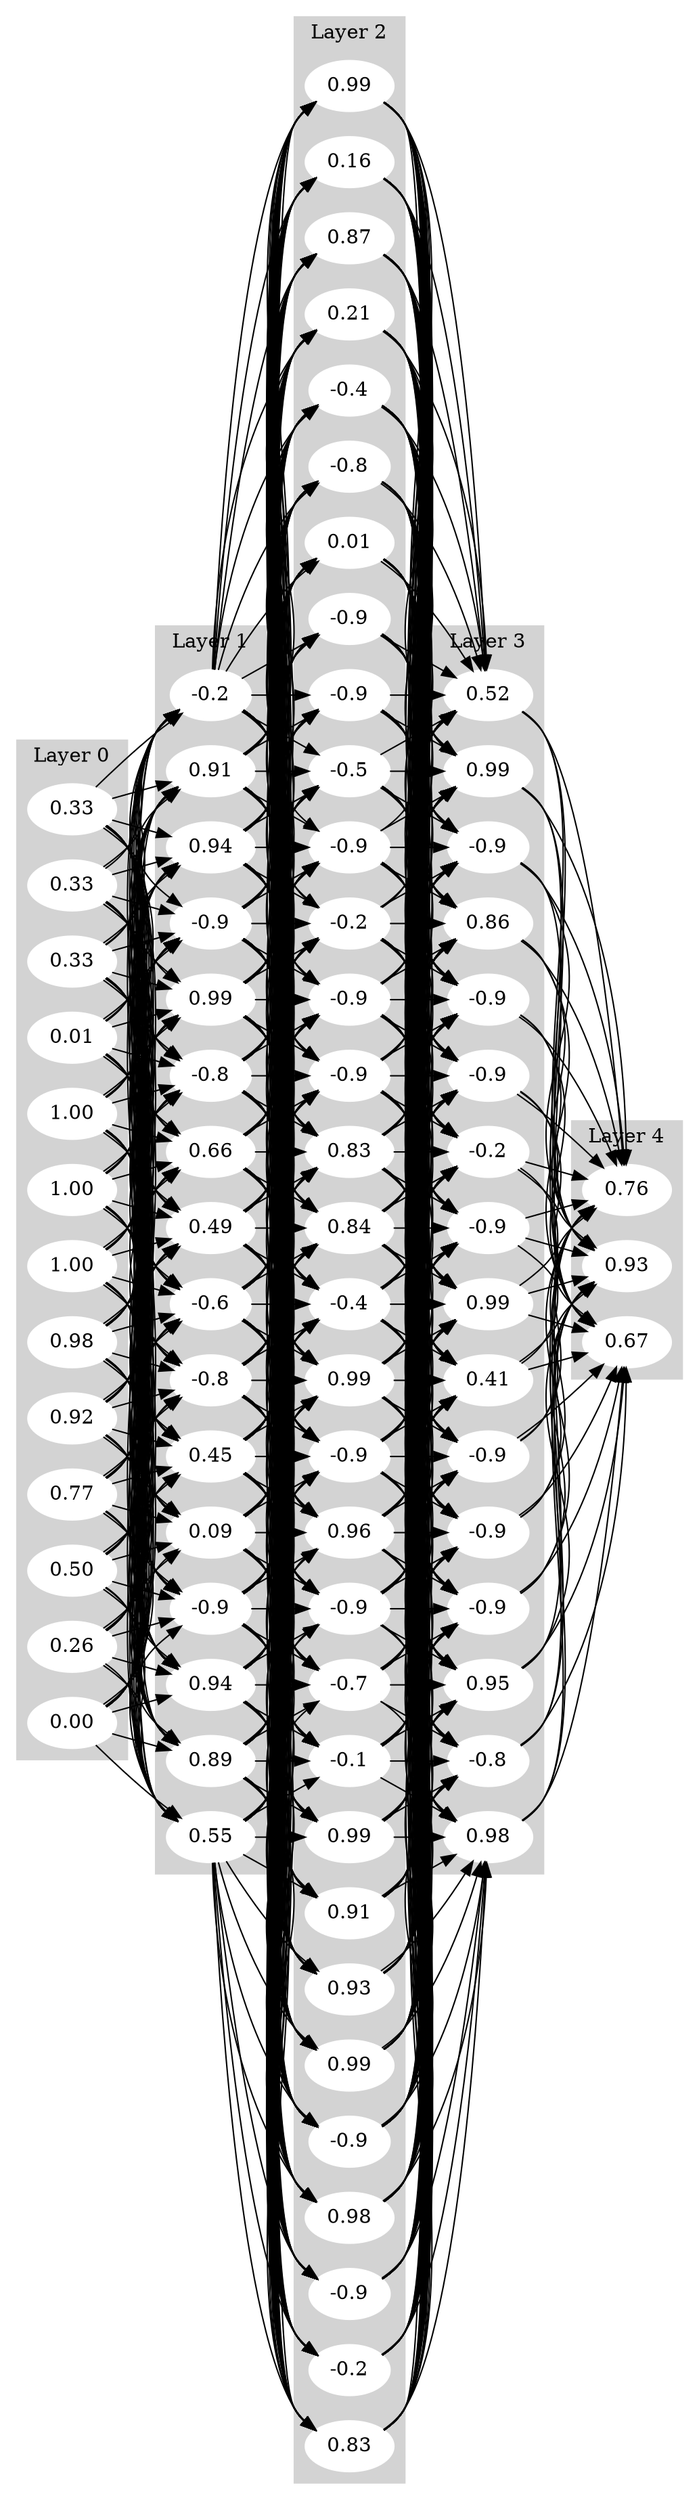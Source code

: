 digraph G {
  rankdir=LR;
  subgraph cluster_0 {
    style=filled;
    color=lightgrey;
    node [style=filled,color=white];
    i0h0 [style=filled, color=white, label="1.00"];
    i0h1 [style=filled, color=white, label="1.00"];
    i0h2 [style=filled, color=white, label="1.00"];
    i0h3 [style=filled, color=white, label="0.98"];
    i0h4 [style=filled, color=white, label="0.92"];
    i0h5 [style=filled, color=white, label="0.77"];
    i0h6 [style=filled, color=white, label="0.50"];
    i0h7 [style=filled, color=white, label="0.26"];
    i0h8 [style=filled, color=white, label="0.00"];
    i0h9 [style=filled, color=white, label="0.33"];
    i0h10 [style=filled, color=white, label="0.33"];
    i0h11 [style=filled, color=white, label="0.33"];
    i0h12 [style=filled, color=white, label="0.01"];
    label = "Layer 0";
  }
  subgraph cluster_1 {
    style=filled;
    color=lightgrey;
    node [style=filled,color=white];
    i1h0 [style=filled, color=white, label="-0.6"];
    i1h1 [style=filled, color=white, label="-0.8"];
    i1h2 [style=filled, color=white, label="0.45"];
    i1h3 [style=filled, color=white, label="0.09"];
    i1h4 [style=filled, color=white, label="-0.9"];
    i1h5 [style=filled, color=white, label="0.94"];
    i1h6 [style=filled, color=white, label="0.89"];
    i1h7 [style=filled, color=white, label="0.55"];
    i1h8 [style=filled, color=white, label="-0.2"];
    i1h9 [style=filled, color=white, label="0.91"];
    i1h10 [style=filled, color=white, label="0.94"];
    i1h11 [style=filled, color=white, label="-0.9"];
    i1h12 [style=filled, color=white, label="0.99"];
    i1h13 [style=filled, color=white, label="-0.8"];
    i1h14 [style=filled, color=white, label="0.66"];
    i1h15 [style=filled, color=white, label="0.49"];
    label = "Layer 1";
  }
  subgraph cluster_2 {
    style=filled;
    color=lightgrey;
    node [style=filled,color=white];
    i2h0 [style=filled, color=white, label="-0.9"];
    i2h1 [style=filled, color=white, label="-0.5"];
    i2h2 [style=filled, color=white, label="-0.9"];
    i2h3 [style=filled, color=white, label="-0.2"];
    i2h4 [style=filled, color=white, label="-0.9"];
    i2h5 [style=filled, color=white, label="-0.9"];
    i2h6 [style=filled, color=white, label="0.83"];
    i2h7 [style=filled, color=white, label="0.84"];
    i2h8 [style=filled, color=white, label="-0.4"];
    i2h9 [style=filled, color=white, label="0.99"];
    i2h10 [style=filled, color=white, label="-0.9"];
    i2h11 [style=filled, color=white, label="0.96"];
    i2h12 [style=filled, color=white, label="-0.9"];
    i2h13 [style=filled, color=white, label="-0.7"];
    i2h14 [style=filled, color=white, label="-0.1"];
    i2h15 [style=filled, color=white, label="0.99"];
    i2h16 [style=filled, color=white, label="0.91"];
    i2h17 [style=filled, color=white, label="0.93"];
    i2h18 [style=filled, color=white, label="0.99"];
    i2h19 [style=filled, color=white, label="-0.9"];
    i2h20 [style=filled, color=white, label="0.98"];
    i2h21 [style=filled, color=white, label="-0.9"];
    i2h22 [style=filled, color=white, label="-0.2"];
    i2h23 [style=filled, color=white, label="0.83"];
    i2h24 [style=filled, color=white, label="0.99"];
    i2h25 [style=filled, color=white, label="0.16"];
    i2h26 [style=filled, color=white, label="0.87"];
    i2h27 [style=filled, color=white, label="0.21"];
    i2h28 [style=filled, color=white, label="-0.4"];
    i2h29 [style=filled, color=white, label="-0.8"];
    i2h30 [style=filled, color=white, label="0.01"];
    i2h31 [style=filled, color=white, label="-0.9"];
    label = "Layer 2";
  }
  subgraph cluster_3 {
    style=filled;
    color=lightgrey;
    node [style=filled,color=white];
    i3h0 [style=filled, color=white, label="0.99"];
    i3h1 [style=filled, color=white, label="0.41"];
    i3h2 [style=filled, color=white, label="-0.9"];
    i3h3 [style=filled, color=white, label="-0.9"];
    i3h4 [style=filled, color=white, label="-0.9"];
    i3h5 [style=filled, color=white, label="0.95"];
    i3h6 [style=filled, color=white, label="-0.8"];
    i3h7 [style=filled, color=white, label="0.98"];
    i3h8 [style=filled, color=white, label="0.52"];
    i3h9 [style=filled, color=white, label="0.99"];
    i3h10 [style=filled, color=white, label="-0.9"];
    i3h11 [style=filled, color=white, label="0.86"];
    i3h12 [style=filled, color=white, label="-0.9"];
    i3h13 [style=filled, color=white, label="-0.9"];
    i3h14 [style=filled, color=white, label="-0.2"];
    i3h15 [style=filled, color=white, label="-0.9"];
    label = "Layer 3";
  }
  subgraph cluster_4 {
    style=filled;
    color=lightgrey;
    node [style=filled,color=white];
    i4h0 [style=filled, color=white, label="0.67"];
    i4h1 [style=filled, color=white, label="0.76"];
    i4h2 [style=filled, color=white, label="0.93"];
    label = "Layer 4";
  }
  i0h0 -> i1h0;
  i0h0 -> i1h1;
  i0h0 -> i1h2;
  i0h0 -> i1h3;
  i0h0 -> i1h4;
  i0h0 -> i1h5;
  i0h0 -> i1h6;
  i0h0 -> i1h7;
  i0h0 -> i1h8;
  i0h0 -> i1h9;
  i0h0 -> i1h10;
  i0h0 -> i1h11;
  i0h0 -> i1h12;
  i0h0 -> i1h13;
  i0h0 -> i1h14;
  i0h0 -> i1h15;
  i0h1 -> i1h0;
  i0h1 -> i1h1;
  i0h1 -> i1h2;
  i0h1 -> i1h3;
  i0h1 -> i1h4;
  i0h1 -> i1h5;
  i0h1 -> i1h6;
  i0h1 -> i1h7;
  i0h1 -> i1h8;
  i0h1 -> i1h9;
  i0h1 -> i1h10;
  i0h1 -> i1h11;
  i0h1 -> i1h12;
  i0h1 -> i1h13;
  i0h1 -> i1h14;
  i0h1 -> i1h15;
  i0h2 -> i1h0;
  i0h2 -> i1h1;
  i0h2 -> i1h2;
  i0h2 -> i1h3;
  i0h2 -> i1h4;
  i0h2 -> i1h5;
  i0h2 -> i1h6;
  i0h2 -> i1h7;
  i0h2 -> i1h8;
  i0h2 -> i1h9;
  i0h2 -> i1h10;
  i0h2 -> i1h11;
  i0h2 -> i1h12;
  i0h2 -> i1h13;
  i0h2 -> i1h14;
  i0h2 -> i1h15;
  i0h3 -> i1h0;
  i0h3 -> i1h1;
  i0h3 -> i1h2;
  i0h3 -> i1h3;
  i0h3 -> i1h4;
  i0h3 -> i1h5;
  i0h3 -> i1h6;
  i0h3 -> i1h7;
  i0h3 -> i1h8;
  i0h3 -> i1h9;
  i0h3 -> i1h10;
  i0h3 -> i1h11;
  i0h3 -> i1h12;
  i0h3 -> i1h13;
  i0h3 -> i1h14;
  i0h3 -> i1h15;
  i0h4 -> i1h0;
  i0h4 -> i1h1;
  i0h4 -> i1h2;
  i0h4 -> i1h3;
  i0h4 -> i1h4;
  i0h4 -> i1h5;
  i0h4 -> i1h6;
  i0h4 -> i1h7;
  i0h4 -> i1h8;
  i0h4 -> i1h9;
  i0h4 -> i1h10;
  i0h4 -> i1h11;
  i0h4 -> i1h12;
  i0h4 -> i1h13;
  i0h4 -> i1h14;
  i0h4 -> i1h15;
  i0h5 -> i1h0;
  i0h5 -> i1h1;
  i0h5 -> i1h2;
  i0h5 -> i1h3;
  i0h5 -> i1h4;
  i0h5 -> i1h5;
  i0h5 -> i1h6;
  i0h5 -> i1h7;
  i0h5 -> i1h8;
  i0h5 -> i1h9;
  i0h5 -> i1h10;
  i0h5 -> i1h11;
  i0h5 -> i1h12;
  i0h5 -> i1h13;
  i0h5 -> i1h14;
  i0h5 -> i1h15;
  i0h6 -> i1h0;
  i0h6 -> i1h1;
  i0h6 -> i1h2;
  i0h6 -> i1h3;
  i0h6 -> i1h4;
  i0h6 -> i1h5;
  i0h6 -> i1h6;
  i0h6 -> i1h7;
  i0h6 -> i1h8;
  i0h6 -> i1h9;
  i0h6 -> i1h10;
  i0h6 -> i1h11;
  i0h6 -> i1h12;
  i0h6 -> i1h13;
  i0h6 -> i1h14;
  i0h6 -> i1h15;
  i0h7 -> i1h0;
  i0h7 -> i1h1;
  i0h7 -> i1h2;
  i0h7 -> i1h3;
  i0h7 -> i1h4;
  i0h7 -> i1h5;
  i0h7 -> i1h6;
  i0h7 -> i1h7;
  i0h7 -> i1h8;
  i0h7 -> i1h9;
  i0h7 -> i1h10;
  i0h7 -> i1h11;
  i0h7 -> i1h12;
  i0h7 -> i1h13;
  i0h7 -> i1h14;
  i0h7 -> i1h15;
  i0h8 -> i1h0;
  i0h8 -> i1h1;
  i0h8 -> i1h2;
  i0h8 -> i1h3;
  i0h8 -> i1h4;
  i0h8 -> i1h5;
  i0h8 -> i1h6;
  i0h8 -> i1h7;
  i0h8 -> i1h8;
  i0h8 -> i1h9;
  i0h8 -> i1h10;
  i0h8 -> i1h11;
  i0h8 -> i1h12;
  i0h8 -> i1h13;
  i0h8 -> i1h14;
  i0h8 -> i1h15;
  i0h9 -> i1h0;
  i0h9 -> i1h1;
  i0h9 -> i1h2;
  i0h9 -> i1h3;
  i0h9 -> i1h4;
  i0h9 -> i1h5;
  i0h9 -> i1h6;
  i0h9 -> i1h7;
  i0h9 -> i1h8;
  i0h9 -> i1h9;
  i0h9 -> i1h10;
  i0h9 -> i1h11;
  i0h9 -> i1h12;
  i0h9 -> i1h13;
  i0h9 -> i1h14;
  i0h9 -> i1h15;
  i0h10 -> i1h0;
  i0h10 -> i1h1;
  i0h10 -> i1h2;
  i0h10 -> i1h3;
  i0h10 -> i1h4;
  i0h10 -> i1h5;
  i0h10 -> i1h6;
  i0h10 -> i1h7;
  i0h10 -> i1h8;
  i0h10 -> i1h9;
  i0h10 -> i1h10;
  i0h10 -> i1h11;
  i0h10 -> i1h12;
  i0h10 -> i1h13;
  i0h10 -> i1h14;
  i0h10 -> i1h15;
  i0h11 -> i1h0;
  i0h11 -> i1h1;
  i0h11 -> i1h2;
  i0h11 -> i1h3;
  i0h11 -> i1h4;
  i0h11 -> i1h5;
  i0h11 -> i1h6;
  i0h11 -> i1h7;
  i0h11 -> i1h8;
  i0h11 -> i1h9;
  i0h11 -> i1h10;
  i0h11 -> i1h11;
  i0h11 -> i1h12;
  i0h11 -> i1h13;
  i0h11 -> i1h14;
  i0h11 -> i1h15;
  i0h12 -> i1h0;
  i0h12 -> i1h1;
  i0h12 -> i1h2;
  i0h12 -> i1h3;
  i0h12 -> i1h4;
  i0h12 -> i1h5;
  i0h12 -> i1h6;
  i0h12 -> i1h7;
  i0h12 -> i1h8;
  i0h12 -> i1h9;
  i0h12 -> i1h10;
  i0h12 -> i1h11;
  i0h12 -> i1h12;
  i0h12 -> i1h13;
  i0h12 -> i1h14;
  i0h12 -> i1h15;
  i1h0 -> i2h0;
  i1h0 -> i2h1;
  i1h0 -> i2h2;
  i1h0 -> i2h3;
  i1h0 -> i2h4;
  i1h0 -> i2h5;
  i1h0 -> i2h6;
  i1h0 -> i2h7;
  i1h0 -> i2h8;
  i1h0 -> i2h9;
  i1h0 -> i2h10;
  i1h0 -> i2h11;
  i1h0 -> i2h12;
  i1h0 -> i2h13;
  i1h0 -> i2h14;
  i1h0 -> i2h15;
  i1h0 -> i2h16;
  i1h0 -> i2h17;
  i1h0 -> i2h18;
  i1h0 -> i2h19;
  i1h0 -> i2h20;
  i1h0 -> i2h21;
  i1h0 -> i2h22;
  i1h0 -> i2h23;
  i1h0 -> i2h24;
  i1h0 -> i2h25;
  i1h0 -> i2h26;
  i1h0 -> i2h27;
  i1h0 -> i2h28;
  i1h0 -> i2h29;
  i1h0 -> i2h30;
  i1h0 -> i2h31;
  i1h1 -> i2h0;
  i1h1 -> i2h1;
  i1h1 -> i2h2;
  i1h1 -> i2h3;
  i1h1 -> i2h4;
  i1h1 -> i2h5;
  i1h1 -> i2h6;
  i1h1 -> i2h7;
  i1h1 -> i2h8;
  i1h1 -> i2h9;
  i1h1 -> i2h10;
  i1h1 -> i2h11;
  i1h1 -> i2h12;
  i1h1 -> i2h13;
  i1h1 -> i2h14;
  i1h1 -> i2h15;
  i1h1 -> i2h16;
  i1h1 -> i2h17;
  i1h1 -> i2h18;
  i1h1 -> i2h19;
  i1h1 -> i2h20;
  i1h1 -> i2h21;
  i1h1 -> i2h22;
  i1h1 -> i2h23;
  i1h1 -> i2h24;
  i1h1 -> i2h25;
  i1h1 -> i2h26;
  i1h1 -> i2h27;
  i1h1 -> i2h28;
  i1h1 -> i2h29;
  i1h1 -> i2h30;
  i1h1 -> i2h31;
  i1h2 -> i2h0;
  i1h2 -> i2h1;
  i1h2 -> i2h2;
  i1h2 -> i2h3;
  i1h2 -> i2h4;
  i1h2 -> i2h5;
  i1h2 -> i2h6;
  i1h2 -> i2h7;
  i1h2 -> i2h8;
  i1h2 -> i2h9;
  i1h2 -> i2h10;
  i1h2 -> i2h11;
  i1h2 -> i2h12;
  i1h2 -> i2h13;
  i1h2 -> i2h14;
  i1h2 -> i2h15;
  i1h2 -> i2h16;
  i1h2 -> i2h17;
  i1h2 -> i2h18;
  i1h2 -> i2h19;
  i1h2 -> i2h20;
  i1h2 -> i2h21;
  i1h2 -> i2h22;
  i1h2 -> i2h23;
  i1h2 -> i2h24;
  i1h2 -> i2h25;
  i1h2 -> i2h26;
  i1h2 -> i2h27;
  i1h2 -> i2h28;
  i1h2 -> i2h29;
  i1h2 -> i2h30;
  i1h2 -> i2h31;
  i1h3 -> i2h0;
  i1h3 -> i2h1;
  i1h3 -> i2h2;
  i1h3 -> i2h3;
  i1h3 -> i2h4;
  i1h3 -> i2h5;
  i1h3 -> i2h6;
  i1h3 -> i2h7;
  i1h3 -> i2h8;
  i1h3 -> i2h9;
  i1h3 -> i2h10;
  i1h3 -> i2h11;
  i1h3 -> i2h12;
  i1h3 -> i2h13;
  i1h3 -> i2h14;
  i1h3 -> i2h15;
  i1h3 -> i2h16;
  i1h3 -> i2h17;
  i1h3 -> i2h18;
  i1h3 -> i2h19;
  i1h3 -> i2h20;
  i1h3 -> i2h21;
  i1h3 -> i2h22;
  i1h3 -> i2h23;
  i1h3 -> i2h24;
  i1h3 -> i2h25;
  i1h3 -> i2h26;
  i1h3 -> i2h27;
  i1h3 -> i2h28;
  i1h3 -> i2h29;
  i1h3 -> i2h30;
  i1h3 -> i2h31;
  i1h4 -> i2h0;
  i1h4 -> i2h1;
  i1h4 -> i2h2;
  i1h4 -> i2h3;
  i1h4 -> i2h4;
  i1h4 -> i2h5;
  i1h4 -> i2h6;
  i1h4 -> i2h7;
  i1h4 -> i2h8;
  i1h4 -> i2h9;
  i1h4 -> i2h10;
  i1h4 -> i2h11;
  i1h4 -> i2h12;
  i1h4 -> i2h13;
  i1h4 -> i2h14;
  i1h4 -> i2h15;
  i1h4 -> i2h16;
  i1h4 -> i2h17;
  i1h4 -> i2h18;
  i1h4 -> i2h19;
  i1h4 -> i2h20;
  i1h4 -> i2h21;
  i1h4 -> i2h22;
  i1h4 -> i2h23;
  i1h4 -> i2h24;
  i1h4 -> i2h25;
  i1h4 -> i2h26;
  i1h4 -> i2h27;
  i1h4 -> i2h28;
  i1h4 -> i2h29;
  i1h4 -> i2h30;
  i1h4 -> i2h31;
  i1h5 -> i2h0;
  i1h5 -> i2h1;
  i1h5 -> i2h2;
  i1h5 -> i2h3;
  i1h5 -> i2h4;
  i1h5 -> i2h5;
  i1h5 -> i2h6;
  i1h5 -> i2h7;
  i1h5 -> i2h8;
  i1h5 -> i2h9;
  i1h5 -> i2h10;
  i1h5 -> i2h11;
  i1h5 -> i2h12;
  i1h5 -> i2h13;
  i1h5 -> i2h14;
  i1h5 -> i2h15;
  i1h5 -> i2h16;
  i1h5 -> i2h17;
  i1h5 -> i2h18;
  i1h5 -> i2h19;
  i1h5 -> i2h20;
  i1h5 -> i2h21;
  i1h5 -> i2h22;
  i1h5 -> i2h23;
  i1h5 -> i2h24;
  i1h5 -> i2h25;
  i1h5 -> i2h26;
  i1h5 -> i2h27;
  i1h5 -> i2h28;
  i1h5 -> i2h29;
  i1h5 -> i2h30;
  i1h5 -> i2h31;
  i1h6 -> i2h0;
  i1h6 -> i2h1;
  i1h6 -> i2h2;
  i1h6 -> i2h3;
  i1h6 -> i2h4;
  i1h6 -> i2h5;
  i1h6 -> i2h6;
  i1h6 -> i2h7;
  i1h6 -> i2h8;
  i1h6 -> i2h9;
  i1h6 -> i2h10;
  i1h6 -> i2h11;
  i1h6 -> i2h12;
  i1h6 -> i2h13;
  i1h6 -> i2h14;
  i1h6 -> i2h15;
  i1h6 -> i2h16;
  i1h6 -> i2h17;
  i1h6 -> i2h18;
  i1h6 -> i2h19;
  i1h6 -> i2h20;
  i1h6 -> i2h21;
  i1h6 -> i2h22;
  i1h6 -> i2h23;
  i1h6 -> i2h24;
  i1h6 -> i2h25;
  i1h6 -> i2h26;
  i1h6 -> i2h27;
  i1h6 -> i2h28;
  i1h6 -> i2h29;
  i1h6 -> i2h30;
  i1h6 -> i2h31;
  i1h7 -> i2h0;
  i1h7 -> i2h1;
  i1h7 -> i2h2;
  i1h7 -> i2h3;
  i1h7 -> i2h4;
  i1h7 -> i2h5;
  i1h7 -> i2h6;
  i1h7 -> i2h7;
  i1h7 -> i2h8;
  i1h7 -> i2h9;
  i1h7 -> i2h10;
  i1h7 -> i2h11;
  i1h7 -> i2h12;
  i1h7 -> i2h13;
  i1h7 -> i2h14;
  i1h7 -> i2h15;
  i1h7 -> i2h16;
  i1h7 -> i2h17;
  i1h7 -> i2h18;
  i1h7 -> i2h19;
  i1h7 -> i2h20;
  i1h7 -> i2h21;
  i1h7 -> i2h22;
  i1h7 -> i2h23;
  i1h7 -> i2h24;
  i1h7 -> i2h25;
  i1h7 -> i2h26;
  i1h7 -> i2h27;
  i1h7 -> i2h28;
  i1h7 -> i2h29;
  i1h7 -> i2h30;
  i1h7 -> i2h31;
  i1h8 -> i2h0;
  i1h8 -> i2h1;
  i1h8 -> i2h2;
  i1h8 -> i2h3;
  i1h8 -> i2h4;
  i1h8 -> i2h5;
  i1h8 -> i2h6;
  i1h8 -> i2h7;
  i1h8 -> i2h8;
  i1h8 -> i2h9;
  i1h8 -> i2h10;
  i1h8 -> i2h11;
  i1h8 -> i2h12;
  i1h8 -> i2h13;
  i1h8 -> i2h14;
  i1h8 -> i2h15;
  i1h8 -> i2h16;
  i1h8 -> i2h17;
  i1h8 -> i2h18;
  i1h8 -> i2h19;
  i1h8 -> i2h20;
  i1h8 -> i2h21;
  i1h8 -> i2h22;
  i1h8 -> i2h23;
  i1h8 -> i2h24;
  i1h8 -> i2h25;
  i1h8 -> i2h26;
  i1h8 -> i2h27;
  i1h8 -> i2h28;
  i1h8 -> i2h29;
  i1h8 -> i2h30;
  i1h8 -> i2h31;
  i1h9 -> i2h0;
  i1h9 -> i2h1;
  i1h9 -> i2h2;
  i1h9 -> i2h3;
  i1h9 -> i2h4;
  i1h9 -> i2h5;
  i1h9 -> i2h6;
  i1h9 -> i2h7;
  i1h9 -> i2h8;
  i1h9 -> i2h9;
  i1h9 -> i2h10;
  i1h9 -> i2h11;
  i1h9 -> i2h12;
  i1h9 -> i2h13;
  i1h9 -> i2h14;
  i1h9 -> i2h15;
  i1h9 -> i2h16;
  i1h9 -> i2h17;
  i1h9 -> i2h18;
  i1h9 -> i2h19;
  i1h9 -> i2h20;
  i1h9 -> i2h21;
  i1h9 -> i2h22;
  i1h9 -> i2h23;
  i1h9 -> i2h24;
  i1h9 -> i2h25;
  i1h9 -> i2h26;
  i1h9 -> i2h27;
  i1h9 -> i2h28;
  i1h9 -> i2h29;
  i1h9 -> i2h30;
  i1h9 -> i2h31;
  i1h10 -> i2h0;
  i1h10 -> i2h1;
  i1h10 -> i2h2;
  i1h10 -> i2h3;
  i1h10 -> i2h4;
  i1h10 -> i2h5;
  i1h10 -> i2h6;
  i1h10 -> i2h7;
  i1h10 -> i2h8;
  i1h10 -> i2h9;
  i1h10 -> i2h10;
  i1h10 -> i2h11;
  i1h10 -> i2h12;
  i1h10 -> i2h13;
  i1h10 -> i2h14;
  i1h10 -> i2h15;
  i1h10 -> i2h16;
  i1h10 -> i2h17;
  i1h10 -> i2h18;
  i1h10 -> i2h19;
  i1h10 -> i2h20;
  i1h10 -> i2h21;
  i1h10 -> i2h22;
  i1h10 -> i2h23;
  i1h10 -> i2h24;
  i1h10 -> i2h25;
  i1h10 -> i2h26;
  i1h10 -> i2h27;
  i1h10 -> i2h28;
  i1h10 -> i2h29;
  i1h10 -> i2h30;
  i1h10 -> i2h31;
  i1h11 -> i2h0;
  i1h11 -> i2h1;
  i1h11 -> i2h2;
  i1h11 -> i2h3;
  i1h11 -> i2h4;
  i1h11 -> i2h5;
  i1h11 -> i2h6;
  i1h11 -> i2h7;
  i1h11 -> i2h8;
  i1h11 -> i2h9;
  i1h11 -> i2h10;
  i1h11 -> i2h11;
  i1h11 -> i2h12;
  i1h11 -> i2h13;
  i1h11 -> i2h14;
  i1h11 -> i2h15;
  i1h11 -> i2h16;
  i1h11 -> i2h17;
  i1h11 -> i2h18;
  i1h11 -> i2h19;
  i1h11 -> i2h20;
  i1h11 -> i2h21;
  i1h11 -> i2h22;
  i1h11 -> i2h23;
  i1h11 -> i2h24;
  i1h11 -> i2h25;
  i1h11 -> i2h26;
  i1h11 -> i2h27;
  i1h11 -> i2h28;
  i1h11 -> i2h29;
  i1h11 -> i2h30;
  i1h11 -> i2h31;
  i1h12 -> i2h0;
  i1h12 -> i2h1;
  i1h12 -> i2h2;
  i1h12 -> i2h3;
  i1h12 -> i2h4;
  i1h12 -> i2h5;
  i1h12 -> i2h6;
  i1h12 -> i2h7;
  i1h12 -> i2h8;
  i1h12 -> i2h9;
  i1h12 -> i2h10;
  i1h12 -> i2h11;
  i1h12 -> i2h12;
  i1h12 -> i2h13;
  i1h12 -> i2h14;
  i1h12 -> i2h15;
  i1h12 -> i2h16;
  i1h12 -> i2h17;
  i1h12 -> i2h18;
  i1h12 -> i2h19;
  i1h12 -> i2h20;
  i1h12 -> i2h21;
  i1h12 -> i2h22;
  i1h12 -> i2h23;
  i1h12 -> i2h24;
  i1h12 -> i2h25;
  i1h12 -> i2h26;
  i1h12 -> i2h27;
  i1h12 -> i2h28;
  i1h12 -> i2h29;
  i1h12 -> i2h30;
  i1h12 -> i2h31;
  i1h13 -> i2h0;
  i1h13 -> i2h1;
  i1h13 -> i2h2;
  i1h13 -> i2h3;
  i1h13 -> i2h4;
  i1h13 -> i2h5;
  i1h13 -> i2h6;
  i1h13 -> i2h7;
  i1h13 -> i2h8;
  i1h13 -> i2h9;
  i1h13 -> i2h10;
  i1h13 -> i2h11;
  i1h13 -> i2h12;
  i1h13 -> i2h13;
  i1h13 -> i2h14;
  i1h13 -> i2h15;
  i1h13 -> i2h16;
  i1h13 -> i2h17;
  i1h13 -> i2h18;
  i1h13 -> i2h19;
  i1h13 -> i2h20;
  i1h13 -> i2h21;
  i1h13 -> i2h22;
  i1h13 -> i2h23;
  i1h13 -> i2h24;
  i1h13 -> i2h25;
  i1h13 -> i2h26;
  i1h13 -> i2h27;
  i1h13 -> i2h28;
  i1h13 -> i2h29;
  i1h13 -> i2h30;
  i1h13 -> i2h31;
  i1h14 -> i2h0;
  i1h14 -> i2h1;
  i1h14 -> i2h2;
  i1h14 -> i2h3;
  i1h14 -> i2h4;
  i1h14 -> i2h5;
  i1h14 -> i2h6;
  i1h14 -> i2h7;
  i1h14 -> i2h8;
  i1h14 -> i2h9;
  i1h14 -> i2h10;
  i1h14 -> i2h11;
  i1h14 -> i2h12;
  i1h14 -> i2h13;
  i1h14 -> i2h14;
  i1h14 -> i2h15;
  i1h14 -> i2h16;
  i1h14 -> i2h17;
  i1h14 -> i2h18;
  i1h14 -> i2h19;
  i1h14 -> i2h20;
  i1h14 -> i2h21;
  i1h14 -> i2h22;
  i1h14 -> i2h23;
  i1h14 -> i2h24;
  i1h14 -> i2h25;
  i1h14 -> i2h26;
  i1h14 -> i2h27;
  i1h14 -> i2h28;
  i1h14 -> i2h29;
  i1h14 -> i2h30;
  i1h14 -> i2h31;
  i1h15 -> i2h0;
  i1h15 -> i2h1;
  i1h15 -> i2h2;
  i1h15 -> i2h3;
  i1h15 -> i2h4;
  i1h15 -> i2h5;
  i1h15 -> i2h6;
  i1h15 -> i2h7;
  i1h15 -> i2h8;
  i1h15 -> i2h9;
  i1h15 -> i2h10;
  i1h15 -> i2h11;
  i1h15 -> i2h12;
  i1h15 -> i2h13;
  i1h15 -> i2h14;
  i1h15 -> i2h15;
  i1h15 -> i2h16;
  i1h15 -> i2h17;
  i1h15 -> i2h18;
  i1h15 -> i2h19;
  i1h15 -> i2h20;
  i1h15 -> i2h21;
  i1h15 -> i2h22;
  i1h15 -> i2h23;
  i1h15 -> i2h24;
  i1h15 -> i2h25;
  i1h15 -> i2h26;
  i1h15 -> i2h27;
  i1h15 -> i2h28;
  i1h15 -> i2h29;
  i1h15 -> i2h30;
  i1h15 -> i2h31;
  i2h0 -> i3h0;
  i2h0 -> i3h1;
  i2h0 -> i3h2;
  i2h0 -> i3h3;
  i2h0 -> i3h4;
  i2h0 -> i3h5;
  i2h0 -> i3h6;
  i2h0 -> i3h7;
  i2h0 -> i3h8;
  i2h0 -> i3h9;
  i2h0 -> i3h10;
  i2h0 -> i3h11;
  i2h0 -> i3h12;
  i2h0 -> i3h13;
  i2h0 -> i3h14;
  i2h0 -> i3h15;
  i2h1 -> i3h0;
  i2h1 -> i3h1;
  i2h1 -> i3h2;
  i2h1 -> i3h3;
  i2h1 -> i3h4;
  i2h1 -> i3h5;
  i2h1 -> i3h6;
  i2h1 -> i3h7;
  i2h1 -> i3h8;
  i2h1 -> i3h9;
  i2h1 -> i3h10;
  i2h1 -> i3h11;
  i2h1 -> i3h12;
  i2h1 -> i3h13;
  i2h1 -> i3h14;
  i2h1 -> i3h15;
  i2h2 -> i3h0;
  i2h2 -> i3h1;
  i2h2 -> i3h2;
  i2h2 -> i3h3;
  i2h2 -> i3h4;
  i2h2 -> i3h5;
  i2h2 -> i3h6;
  i2h2 -> i3h7;
  i2h2 -> i3h8;
  i2h2 -> i3h9;
  i2h2 -> i3h10;
  i2h2 -> i3h11;
  i2h2 -> i3h12;
  i2h2 -> i3h13;
  i2h2 -> i3h14;
  i2h2 -> i3h15;
  i2h3 -> i3h0;
  i2h3 -> i3h1;
  i2h3 -> i3h2;
  i2h3 -> i3h3;
  i2h3 -> i3h4;
  i2h3 -> i3h5;
  i2h3 -> i3h6;
  i2h3 -> i3h7;
  i2h3 -> i3h8;
  i2h3 -> i3h9;
  i2h3 -> i3h10;
  i2h3 -> i3h11;
  i2h3 -> i3h12;
  i2h3 -> i3h13;
  i2h3 -> i3h14;
  i2h3 -> i3h15;
  i2h4 -> i3h0;
  i2h4 -> i3h1;
  i2h4 -> i3h2;
  i2h4 -> i3h3;
  i2h4 -> i3h4;
  i2h4 -> i3h5;
  i2h4 -> i3h6;
  i2h4 -> i3h7;
  i2h4 -> i3h8;
  i2h4 -> i3h9;
  i2h4 -> i3h10;
  i2h4 -> i3h11;
  i2h4 -> i3h12;
  i2h4 -> i3h13;
  i2h4 -> i3h14;
  i2h4 -> i3h15;
  i2h5 -> i3h0;
  i2h5 -> i3h1;
  i2h5 -> i3h2;
  i2h5 -> i3h3;
  i2h5 -> i3h4;
  i2h5 -> i3h5;
  i2h5 -> i3h6;
  i2h5 -> i3h7;
  i2h5 -> i3h8;
  i2h5 -> i3h9;
  i2h5 -> i3h10;
  i2h5 -> i3h11;
  i2h5 -> i3h12;
  i2h5 -> i3h13;
  i2h5 -> i3h14;
  i2h5 -> i3h15;
  i2h6 -> i3h0;
  i2h6 -> i3h1;
  i2h6 -> i3h2;
  i2h6 -> i3h3;
  i2h6 -> i3h4;
  i2h6 -> i3h5;
  i2h6 -> i3h6;
  i2h6 -> i3h7;
  i2h6 -> i3h8;
  i2h6 -> i3h9;
  i2h6 -> i3h10;
  i2h6 -> i3h11;
  i2h6 -> i3h12;
  i2h6 -> i3h13;
  i2h6 -> i3h14;
  i2h6 -> i3h15;
  i2h7 -> i3h0;
  i2h7 -> i3h1;
  i2h7 -> i3h2;
  i2h7 -> i3h3;
  i2h7 -> i3h4;
  i2h7 -> i3h5;
  i2h7 -> i3h6;
  i2h7 -> i3h7;
  i2h7 -> i3h8;
  i2h7 -> i3h9;
  i2h7 -> i3h10;
  i2h7 -> i3h11;
  i2h7 -> i3h12;
  i2h7 -> i3h13;
  i2h7 -> i3h14;
  i2h7 -> i3h15;
  i2h8 -> i3h0;
  i2h8 -> i3h1;
  i2h8 -> i3h2;
  i2h8 -> i3h3;
  i2h8 -> i3h4;
  i2h8 -> i3h5;
  i2h8 -> i3h6;
  i2h8 -> i3h7;
  i2h8 -> i3h8;
  i2h8 -> i3h9;
  i2h8 -> i3h10;
  i2h8 -> i3h11;
  i2h8 -> i3h12;
  i2h8 -> i3h13;
  i2h8 -> i3h14;
  i2h8 -> i3h15;
  i2h9 -> i3h0;
  i2h9 -> i3h1;
  i2h9 -> i3h2;
  i2h9 -> i3h3;
  i2h9 -> i3h4;
  i2h9 -> i3h5;
  i2h9 -> i3h6;
  i2h9 -> i3h7;
  i2h9 -> i3h8;
  i2h9 -> i3h9;
  i2h9 -> i3h10;
  i2h9 -> i3h11;
  i2h9 -> i3h12;
  i2h9 -> i3h13;
  i2h9 -> i3h14;
  i2h9 -> i3h15;
  i2h10 -> i3h0;
  i2h10 -> i3h1;
  i2h10 -> i3h2;
  i2h10 -> i3h3;
  i2h10 -> i3h4;
  i2h10 -> i3h5;
  i2h10 -> i3h6;
  i2h10 -> i3h7;
  i2h10 -> i3h8;
  i2h10 -> i3h9;
  i2h10 -> i3h10;
  i2h10 -> i3h11;
  i2h10 -> i3h12;
  i2h10 -> i3h13;
  i2h10 -> i3h14;
  i2h10 -> i3h15;
  i2h11 -> i3h0;
  i2h11 -> i3h1;
  i2h11 -> i3h2;
  i2h11 -> i3h3;
  i2h11 -> i3h4;
  i2h11 -> i3h5;
  i2h11 -> i3h6;
  i2h11 -> i3h7;
  i2h11 -> i3h8;
  i2h11 -> i3h9;
  i2h11 -> i3h10;
  i2h11 -> i3h11;
  i2h11 -> i3h12;
  i2h11 -> i3h13;
  i2h11 -> i3h14;
  i2h11 -> i3h15;
  i2h12 -> i3h0;
  i2h12 -> i3h1;
  i2h12 -> i3h2;
  i2h12 -> i3h3;
  i2h12 -> i3h4;
  i2h12 -> i3h5;
  i2h12 -> i3h6;
  i2h12 -> i3h7;
  i2h12 -> i3h8;
  i2h12 -> i3h9;
  i2h12 -> i3h10;
  i2h12 -> i3h11;
  i2h12 -> i3h12;
  i2h12 -> i3h13;
  i2h12 -> i3h14;
  i2h12 -> i3h15;
  i2h13 -> i3h0;
  i2h13 -> i3h1;
  i2h13 -> i3h2;
  i2h13 -> i3h3;
  i2h13 -> i3h4;
  i2h13 -> i3h5;
  i2h13 -> i3h6;
  i2h13 -> i3h7;
  i2h13 -> i3h8;
  i2h13 -> i3h9;
  i2h13 -> i3h10;
  i2h13 -> i3h11;
  i2h13 -> i3h12;
  i2h13 -> i3h13;
  i2h13 -> i3h14;
  i2h13 -> i3h15;
  i2h14 -> i3h0;
  i2h14 -> i3h1;
  i2h14 -> i3h2;
  i2h14 -> i3h3;
  i2h14 -> i3h4;
  i2h14 -> i3h5;
  i2h14 -> i3h6;
  i2h14 -> i3h7;
  i2h14 -> i3h8;
  i2h14 -> i3h9;
  i2h14 -> i3h10;
  i2h14 -> i3h11;
  i2h14 -> i3h12;
  i2h14 -> i3h13;
  i2h14 -> i3h14;
  i2h14 -> i3h15;
  i2h15 -> i3h0;
  i2h15 -> i3h1;
  i2h15 -> i3h2;
  i2h15 -> i3h3;
  i2h15 -> i3h4;
  i2h15 -> i3h5;
  i2h15 -> i3h6;
  i2h15 -> i3h7;
  i2h15 -> i3h8;
  i2h15 -> i3h9;
  i2h15 -> i3h10;
  i2h15 -> i3h11;
  i2h15 -> i3h12;
  i2h15 -> i3h13;
  i2h15 -> i3h14;
  i2h15 -> i3h15;
  i2h16 -> i3h0;
  i2h16 -> i3h1;
  i2h16 -> i3h2;
  i2h16 -> i3h3;
  i2h16 -> i3h4;
  i2h16 -> i3h5;
  i2h16 -> i3h6;
  i2h16 -> i3h7;
  i2h16 -> i3h8;
  i2h16 -> i3h9;
  i2h16 -> i3h10;
  i2h16 -> i3h11;
  i2h16 -> i3h12;
  i2h16 -> i3h13;
  i2h16 -> i3h14;
  i2h16 -> i3h15;
  i2h17 -> i3h0;
  i2h17 -> i3h1;
  i2h17 -> i3h2;
  i2h17 -> i3h3;
  i2h17 -> i3h4;
  i2h17 -> i3h5;
  i2h17 -> i3h6;
  i2h17 -> i3h7;
  i2h17 -> i3h8;
  i2h17 -> i3h9;
  i2h17 -> i3h10;
  i2h17 -> i3h11;
  i2h17 -> i3h12;
  i2h17 -> i3h13;
  i2h17 -> i3h14;
  i2h17 -> i3h15;
  i2h18 -> i3h0;
  i2h18 -> i3h1;
  i2h18 -> i3h2;
  i2h18 -> i3h3;
  i2h18 -> i3h4;
  i2h18 -> i3h5;
  i2h18 -> i3h6;
  i2h18 -> i3h7;
  i2h18 -> i3h8;
  i2h18 -> i3h9;
  i2h18 -> i3h10;
  i2h18 -> i3h11;
  i2h18 -> i3h12;
  i2h18 -> i3h13;
  i2h18 -> i3h14;
  i2h18 -> i3h15;
  i2h19 -> i3h0;
  i2h19 -> i3h1;
  i2h19 -> i3h2;
  i2h19 -> i3h3;
  i2h19 -> i3h4;
  i2h19 -> i3h5;
  i2h19 -> i3h6;
  i2h19 -> i3h7;
  i2h19 -> i3h8;
  i2h19 -> i3h9;
  i2h19 -> i3h10;
  i2h19 -> i3h11;
  i2h19 -> i3h12;
  i2h19 -> i3h13;
  i2h19 -> i3h14;
  i2h19 -> i3h15;
  i2h20 -> i3h0;
  i2h20 -> i3h1;
  i2h20 -> i3h2;
  i2h20 -> i3h3;
  i2h20 -> i3h4;
  i2h20 -> i3h5;
  i2h20 -> i3h6;
  i2h20 -> i3h7;
  i2h20 -> i3h8;
  i2h20 -> i3h9;
  i2h20 -> i3h10;
  i2h20 -> i3h11;
  i2h20 -> i3h12;
  i2h20 -> i3h13;
  i2h20 -> i3h14;
  i2h20 -> i3h15;
  i2h21 -> i3h0;
  i2h21 -> i3h1;
  i2h21 -> i3h2;
  i2h21 -> i3h3;
  i2h21 -> i3h4;
  i2h21 -> i3h5;
  i2h21 -> i3h6;
  i2h21 -> i3h7;
  i2h21 -> i3h8;
  i2h21 -> i3h9;
  i2h21 -> i3h10;
  i2h21 -> i3h11;
  i2h21 -> i3h12;
  i2h21 -> i3h13;
  i2h21 -> i3h14;
  i2h21 -> i3h15;
  i2h22 -> i3h0;
  i2h22 -> i3h1;
  i2h22 -> i3h2;
  i2h22 -> i3h3;
  i2h22 -> i3h4;
  i2h22 -> i3h5;
  i2h22 -> i3h6;
  i2h22 -> i3h7;
  i2h22 -> i3h8;
  i2h22 -> i3h9;
  i2h22 -> i3h10;
  i2h22 -> i3h11;
  i2h22 -> i3h12;
  i2h22 -> i3h13;
  i2h22 -> i3h14;
  i2h22 -> i3h15;
  i2h23 -> i3h0;
  i2h23 -> i3h1;
  i2h23 -> i3h2;
  i2h23 -> i3h3;
  i2h23 -> i3h4;
  i2h23 -> i3h5;
  i2h23 -> i3h6;
  i2h23 -> i3h7;
  i2h23 -> i3h8;
  i2h23 -> i3h9;
  i2h23 -> i3h10;
  i2h23 -> i3h11;
  i2h23 -> i3h12;
  i2h23 -> i3h13;
  i2h23 -> i3h14;
  i2h23 -> i3h15;
  i2h24 -> i3h0;
  i2h24 -> i3h1;
  i2h24 -> i3h2;
  i2h24 -> i3h3;
  i2h24 -> i3h4;
  i2h24 -> i3h5;
  i2h24 -> i3h6;
  i2h24 -> i3h7;
  i2h24 -> i3h8;
  i2h24 -> i3h9;
  i2h24 -> i3h10;
  i2h24 -> i3h11;
  i2h24 -> i3h12;
  i2h24 -> i3h13;
  i2h24 -> i3h14;
  i2h24 -> i3h15;
  i2h25 -> i3h0;
  i2h25 -> i3h1;
  i2h25 -> i3h2;
  i2h25 -> i3h3;
  i2h25 -> i3h4;
  i2h25 -> i3h5;
  i2h25 -> i3h6;
  i2h25 -> i3h7;
  i2h25 -> i3h8;
  i2h25 -> i3h9;
  i2h25 -> i3h10;
  i2h25 -> i3h11;
  i2h25 -> i3h12;
  i2h25 -> i3h13;
  i2h25 -> i3h14;
  i2h25 -> i3h15;
  i2h26 -> i3h0;
  i2h26 -> i3h1;
  i2h26 -> i3h2;
  i2h26 -> i3h3;
  i2h26 -> i3h4;
  i2h26 -> i3h5;
  i2h26 -> i3h6;
  i2h26 -> i3h7;
  i2h26 -> i3h8;
  i2h26 -> i3h9;
  i2h26 -> i3h10;
  i2h26 -> i3h11;
  i2h26 -> i3h12;
  i2h26 -> i3h13;
  i2h26 -> i3h14;
  i2h26 -> i3h15;
  i2h27 -> i3h0;
  i2h27 -> i3h1;
  i2h27 -> i3h2;
  i2h27 -> i3h3;
  i2h27 -> i3h4;
  i2h27 -> i3h5;
  i2h27 -> i3h6;
  i2h27 -> i3h7;
  i2h27 -> i3h8;
  i2h27 -> i3h9;
  i2h27 -> i3h10;
  i2h27 -> i3h11;
  i2h27 -> i3h12;
  i2h27 -> i3h13;
  i2h27 -> i3h14;
  i2h27 -> i3h15;
  i2h28 -> i3h0;
  i2h28 -> i3h1;
  i2h28 -> i3h2;
  i2h28 -> i3h3;
  i2h28 -> i3h4;
  i2h28 -> i3h5;
  i2h28 -> i3h6;
  i2h28 -> i3h7;
  i2h28 -> i3h8;
  i2h28 -> i3h9;
  i2h28 -> i3h10;
  i2h28 -> i3h11;
  i2h28 -> i3h12;
  i2h28 -> i3h13;
  i2h28 -> i3h14;
  i2h28 -> i3h15;
  i2h29 -> i3h0;
  i2h29 -> i3h1;
  i2h29 -> i3h2;
  i2h29 -> i3h3;
  i2h29 -> i3h4;
  i2h29 -> i3h5;
  i2h29 -> i3h6;
  i2h29 -> i3h7;
  i2h29 -> i3h8;
  i2h29 -> i3h9;
  i2h29 -> i3h10;
  i2h29 -> i3h11;
  i2h29 -> i3h12;
  i2h29 -> i3h13;
  i2h29 -> i3h14;
  i2h29 -> i3h15;
  i2h30 -> i3h0;
  i2h30 -> i3h1;
  i2h30 -> i3h2;
  i2h30 -> i3h3;
  i2h30 -> i3h4;
  i2h30 -> i3h5;
  i2h30 -> i3h6;
  i2h30 -> i3h7;
  i2h30 -> i3h8;
  i2h30 -> i3h9;
  i2h30 -> i3h10;
  i2h30 -> i3h11;
  i2h30 -> i3h12;
  i2h30 -> i3h13;
  i2h30 -> i3h14;
  i2h30 -> i3h15;
  i2h31 -> i3h0;
  i2h31 -> i3h1;
  i2h31 -> i3h2;
  i2h31 -> i3h3;
  i2h31 -> i3h4;
  i2h31 -> i3h5;
  i2h31 -> i3h6;
  i2h31 -> i3h7;
  i2h31 -> i3h8;
  i2h31 -> i3h9;
  i2h31 -> i3h10;
  i2h31 -> i3h11;
  i2h31 -> i3h12;
  i2h31 -> i3h13;
  i2h31 -> i3h14;
  i2h31 -> i3h15;
  i3h0 -> i4h0;
  i3h0 -> i4h1;
  i3h0 -> i4h2;
  i3h1 -> i4h0;
  i3h1 -> i4h1;
  i3h1 -> i4h2;
  i3h2 -> i4h0;
  i3h2 -> i4h1;
  i3h2 -> i4h2;
  i3h3 -> i4h0;
  i3h3 -> i4h1;
  i3h3 -> i4h2;
  i3h4 -> i4h0;
  i3h4 -> i4h1;
  i3h4 -> i4h2;
  i3h5 -> i4h0;
  i3h5 -> i4h1;
  i3h5 -> i4h2;
  i3h6 -> i4h0;
  i3h6 -> i4h1;
  i3h6 -> i4h2;
  i3h7 -> i4h0;
  i3h7 -> i4h1;
  i3h7 -> i4h2;
  i3h8 -> i4h0;
  i3h8 -> i4h1;
  i3h8 -> i4h2;
  i3h9 -> i4h0;
  i3h9 -> i4h1;
  i3h9 -> i4h2;
  i3h10 -> i4h0;
  i3h10 -> i4h1;
  i3h10 -> i4h2;
  i3h11 -> i4h0;
  i3h11 -> i4h1;
  i3h11 -> i4h2;
  i3h12 -> i4h0;
  i3h12 -> i4h1;
  i3h12 -> i4h2;
  i3h13 -> i4h0;
  i3h13 -> i4h1;
  i3h13 -> i4h2;
  i3h14 -> i4h0;
  i3h14 -> i4h1;
  i3h14 -> i4h2;
  i3h15 -> i4h0;
  i3h15 -> i4h1;
  i3h15 -> i4h2;
}
